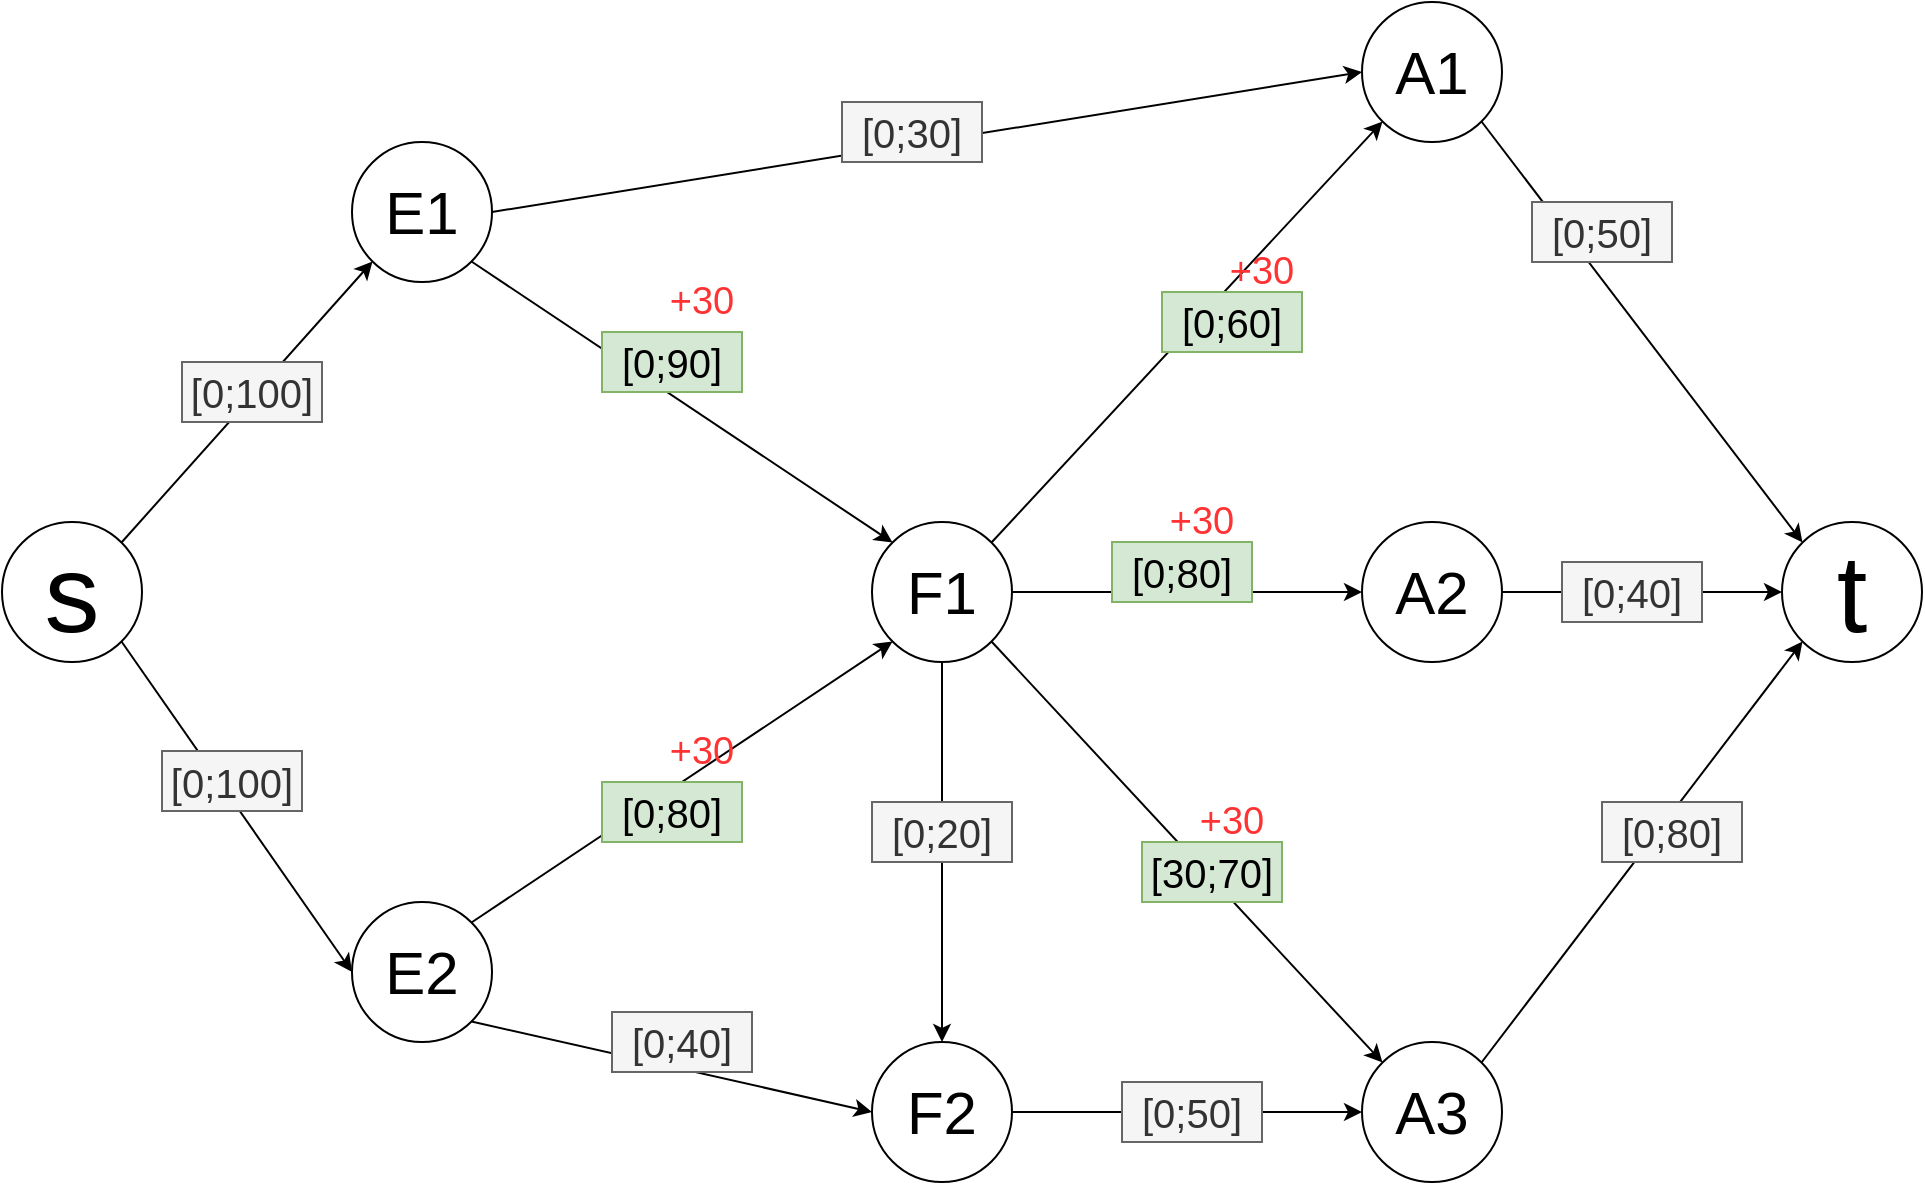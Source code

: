 <mxfile version="10.6.7" type="github"><diagram id="Uwq04YmmD-hfQIoDuXeP" name="Page-1"><mxGraphModel dx="5334" dy="1131" grid="0" gridSize="10" guides="1" tooltips="1" connect="1" arrows="1" fold="1" page="1" pageScale="1" pageWidth="3300" pageHeight="4681" math="0" shadow="0"><root><mxCell id="0"/><mxCell id="1" parent="0"/><mxCell id="yJQ-YWaGbYzqiyntBcD0-47" style="edgeStyle=none;rounded=1;orthogonalLoop=1;jettySize=auto;html=1;exitX=1;exitY=0.5;exitDx=0;exitDy=0;entryX=0;entryY=0.5;entryDx=0;entryDy=0;" edge="1" parent="1" source="yJQ-YWaGbYzqiyntBcD0-4" target="yJQ-YWaGbYzqiyntBcD0-9"><mxGeometry relative="1" as="geometry"/></mxCell><mxCell id="yJQ-YWaGbYzqiyntBcD0-4" value="&lt;font style=&quot;font-size: 30px&quot;&gt;A2&lt;/font&gt;" style="ellipse;whiteSpace=wrap;html=1;aspect=fixed;" vertex="1" parent="1"><mxGeometry x="-1505" y="672" width="70" height="70" as="geometry"/></mxCell><mxCell id="yJQ-YWaGbYzqiyntBcD0-32" style="edgeStyle=none;rounded=1;orthogonalLoop=1;jettySize=auto;html=1;exitX=1;exitY=0.5;exitDx=0;exitDy=0;" edge="1" parent="1" source="yJQ-YWaGbYzqiyntBcD0-7" target="yJQ-YWaGbYzqiyntBcD0-4"><mxGeometry relative="1" as="geometry"/></mxCell><mxCell id="yJQ-YWaGbYzqiyntBcD0-39" style="edgeStyle=none;rounded=1;orthogonalLoop=1;jettySize=auto;html=1;exitX=1;exitY=1;exitDx=0;exitDy=0;entryX=0;entryY=0;entryDx=0;entryDy=0;" edge="1" parent="1" source="yJQ-YWaGbYzqiyntBcD0-7" target="yJQ-YWaGbYzqiyntBcD0-11"><mxGeometry relative="1" as="geometry"/></mxCell><mxCell id="yJQ-YWaGbYzqiyntBcD0-41" style="edgeStyle=none;rounded=1;orthogonalLoop=1;jettySize=auto;html=1;exitX=0.5;exitY=1;exitDx=0;exitDy=0;entryX=0.5;entryY=0;entryDx=0;entryDy=0;" edge="1" parent="1" source="yJQ-YWaGbYzqiyntBcD0-7" target="yJQ-YWaGbYzqiyntBcD0-12"><mxGeometry relative="1" as="geometry"/></mxCell><mxCell id="yJQ-YWaGbYzqiyntBcD0-45" style="edgeStyle=none;rounded=1;orthogonalLoop=1;jettySize=auto;html=1;exitX=1;exitY=0;exitDx=0;exitDy=0;entryX=0;entryY=1;entryDx=0;entryDy=0;" edge="1" parent="1" source="yJQ-YWaGbYzqiyntBcD0-7" target="yJQ-YWaGbYzqiyntBcD0-10"><mxGeometry relative="1" as="geometry"/></mxCell><mxCell id="yJQ-YWaGbYzqiyntBcD0-7" value="&lt;font style=&quot;font-size: 30px&quot;&gt;F1&lt;/font&gt;" style="ellipse;whiteSpace=wrap;html=1;aspect=fixed;" vertex="1" parent="1"><mxGeometry x="-1750" y="672" width="70" height="70" as="geometry"/></mxCell><mxCell id="yJQ-YWaGbYzqiyntBcD0-50" style="edgeStyle=none;rounded=1;orthogonalLoop=1;jettySize=auto;html=1;exitX=1;exitY=0;exitDx=0;exitDy=0;entryX=0;entryY=1;entryDx=0;entryDy=0;" edge="1" parent="1" source="yJQ-YWaGbYzqiyntBcD0-8" target="yJQ-YWaGbYzqiyntBcD0-14"><mxGeometry relative="1" as="geometry"/></mxCell><mxCell id="yJQ-YWaGbYzqiyntBcD0-8" value="&lt;font style=&quot;font-size: 55px&quot;&gt;s&lt;/font&gt;" style="ellipse;whiteSpace=wrap;html=1;aspect=fixed;" vertex="1" parent="1"><mxGeometry x="-2185" y="672" width="70" height="70" as="geometry"/></mxCell><mxCell id="yJQ-YWaGbYzqiyntBcD0-9" value="&lt;font style=&quot;font-size: 55px&quot;&gt;t&lt;/font&gt;" style="ellipse;whiteSpace=wrap;html=1;aspect=fixed;" vertex="1" parent="1"><mxGeometry x="-1295" y="672" width="70" height="70" as="geometry"/></mxCell><mxCell id="yJQ-YWaGbYzqiyntBcD0-46" style="edgeStyle=none;rounded=1;orthogonalLoop=1;jettySize=auto;html=1;exitX=1;exitY=1;exitDx=0;exitDy=0;entryX=0;entryY=0;entryDx=0;entryDy=0;" edge="1" parent="1" source="yJQ-YWaGbYzqiyntBcD0-10" target="yJQ-YWaGbYzqiyntBcD0-9"><mxGeometry relative="1" as="geometry"/></mxCell><mxCell id="yJQ-YWaGbYzqiyntBcD0-10" value="&lt;font style=&quot;font-size: 30px&quot;&gt;A1&lt;/font&gt;" style="ellipse;whiteSpace=wrap;html=1;aspect=fixed;" vertex="1" parent="1"><mxGeometry x="-1505" y="412" width="70" height="70" as="geometry"/></mxCell><mxCell id="yJQ-YWaGbYzqiyntBcD0-48" style="edgeStyle=none;rounded=1;orthogonalLoop=1;jettySize=auto;html=1;exitX=1;exitY=0;exitDx=0;exitDy=0;entryX=0;entryY=1;entryDx=0;entryDy=0;" edge="1" parent="1" source="yJQ-YWaGbYzqiyntBcD0-11" target="yJQ-YWaGbYzqiyntBcD0-9"><mxGeometry relative="1" as="geometry"/></mxCell><mxCell id="yJQ-YWaGbYzqiyntBcD0-11" value="&lt;font style=&quot;font-size: 30px&quot;&gt;A3&lt;/font&gt;" style="ellipse;whiteSpace=wrap;html=1;aspect=fixed;" vertex="1" parent="1"><mxGeometry x="-1505" y="932" width="70" height="70" as="geometry"/></mxCell><mxCell id="yJQ-YWaGbYzqiyntBcD0-40" style="edgeStyle=none;rounded=1;orthogonalLoop=1;jettySize=auto;html=1;exitX=1;exitY=0.5;exitDx=0;exitDy=0;" edge="1" parent="1" source="yJQ-YWaGbYzqiyntBcD0-12" target="yJQ-YWaGbYzqiyntBcD0-11"><mxGeometry relative="1" as="geometry"/></mxCell><mxCell id="yJQ-YWaGbYzqiyntBcD0-12" value="&lt;font style=&quot;font-size: 30px&quot;&gt;F2&lt;/font&gt;" style="ellipse;whiteSpace=wrap;html=1;aspect=fixed;" vertex="1" parent="1"><mxGeometry x="-1750" y="932" width="70" height="70" as="geometry"/></mxCell><mxCell id="yJQ-YWaGbYzqiyntBcD0-30" style="edgeStyle=none;rounded=1;orthogonalLoop=1;jettySize=auto;html=1;exitX=1;exitY=0;exitDx=0;exitDy=0;entryX=0;entryY=1;entryDx=0;entryDy=0;" edge="1" parent="1" source="yJQ-YWaGbYzqiyntBcD0-13" target="yJQ-YWaGbYzqiyntBcD0-7"><mxGeometry relative="1" as="geometry"><mxPoint x="-1745" y="712" as="targetPoint"/></mxGeometry></mxCell><mxCell id="yJQ-YWaGbYzqiyntBcD0-31" style="edgeStyle=none;rounded=1;orthogonalLoop=1;jettySize=auto;html=1;exitX=1;exitY=1;exitDx=0;exitDy=0;entryX=0;entryY=0.5;entryDx=0;entryDy=0;" edge="1" parent="1" source="yJQ-YWaGbYzqiyntBcD0-13" target="yJQ-YWaGbYzqiyntBcD0-12"><mxGeometry relative="1" as="geometry"/></mxCell><mxCell id="yJQ-YWaGbYzqiyntBcD0-13" value="&lt;font style=&quot;font-size: 30px&quot;&gt;E2&lt;/font&gt;" style="ellipse;whiteSpace=wrap;html=1;aspect=fixed;" vertex="1" parent="1"><mxGeometry x="-2010" y="862" width="70" height="70" as="geometry"/></mxCell><mxCell id="yJQ-YWaGbYzqiyntBcD0-29" style="edgeStyle=none;rounded=1;orthogonalLoop=1;jettySize=auto;html=1;exitX=1;exitY=1;exitDx=0;exitDy=0;entryX=0;entryY=0;entryDx=0;entryDy=0;" edge="1" parent="1" source="yJQ-YWaGbYzqiyntBcD0-14" target="yJQ-YWaGbYzqiyntBcD0-7"><mxGeometry relative="1" as="geometry"><mxPoint x="-1825" y="517.529" as="targetPoint"/></mxGeometry></mxCell><mxCell id="yJQ-YWaGbYzqiyntBcD0-44" style="edgeStyle=none;rounded=1;orthogonalLoop=1;jettySize=auto;html=1;exitX=1;exitY=0.5;exitDx=0;exitDy=0;entryX=0;entryY=0.5;entryDx=0;entryDy=0;" edge="1" parent="1" source="yJQ-YWaGbYzqiyntBcD0-14" target="yJQ-YWaGbYzqiyntBcD0-10"><mxGeometry relative="1" as="geometry"/></mxCell><mxCell id="yJQ-YWaGbYzqiyntBcD0-14" value="&lt;font style=&quot;font-size: 30px&quot;&gt;E1&lt;/font&gt;" style="ellipse;whiteSpace=wrap;html=1;aspect=fixed;" vertex="1" parent="1"><mxGeometry x="-2010" y="482" width="70" height="70" as="geometry"/></mxCell><mxCell id="yJQ-YWaGbYzqiyntBcD0-25" value="" style="endArrow=classic;html=1;exitX=1;exitY=1;exitDx=0;exitDy=0;entryX=0;entryY=0.5;entryDx=0;entryDy=0;" edge="1" parent="1" source="yJQ-YWaGbYzqiyntBcD0-8" target="yJQ-YWaGbYzqiyntBcD0-13"><mxGeometry width="50" height="50" relative="1" as="geometry"><mxPoint x="-2185" y="1072" as="sourcePoint"/><mxPoint x="-2135" y="1022" as="targetPoint"/></mxGeometry></mxCell><mxCell id="yJQ-YWaGbYzqiyntBcD0-51" value="&lt;font style=&quot;font-size: 20px&quot;&gt;[0;100]&lt;/font&gt;" style="text;html=1;strokeColor=#666666;fillColor=#f5f5f5;align=center;verticalAlign=middle;whiteSpace=wrap;rounded=0;fontColor=#333333;" vertex="1" parent="1"><mxGeometry x="-2095" y="592" width="70" height="30" as="geometry"/></mxCell><mxCell id="yJQ-YWaGbYzqiyntBcD0-53" value="&lt;font style=&quot;font-size: 20px&quot;&gt;[0;100]&lt;/font&gt;" style="text;html=1;strokeColor=#666666;fillColor=#f5f5f5;align=center;verticalAlign=middle;whiteSpace=wrap;rounded=0;fontColor=#333333;" vertex="1" parent="1"><mxGeometry x="-2105" y="786.5" width="70" height="30" as="geometry"/></mxCell><mxCell id="yJQ-YWaGbYzqiyntBcD0-54" value="&lt;font style=&quot;font-size: 20px&quot;&gt;[0;90]&lt;/font&gt;" style="text;html=1;strokeColor=#82b366;fillColor=#d5e8d4;align=center;verticalAlign=middle;whiteSpace=wrap;rounded=0;" vertex="1" parent="1"><mxGeometry x="-1885" y="577" width="70" height="30" as="geometry"/></mxCell><mxCell id="yJQ-YWaGbYzqiyntBcD0-55" value="&lt;font style=&quot;font-size: 20px&quot;&gt;[0;20]&lt;/font&gt;" style="text;html=1;strokeColor=#666666;fillColor=#f5f5f5;align=center;verticalAlign=middle;whiteSpace=wrap;rounded=0;fontColor=#333333;" vertex="1" parent="1"><mxGeometry x="-1750" y="812" width="70" height="30" as="geometry"/></mxCell><mxCell id="yJQ-YWaGbYzqiyntBcD0-56" value="&lt;font style=&quot;font-size: 20px&quot;&gt;[0;40]&lt;/font&gt;" style="text;html=1;strokeColor=#666666;fillColor=#f5f5f5;align=center;verticalAlign=middle;whiteSpace=wrap;rounded=0;fontColor=#333333;" vertex="1" parent="1"><mxGeometry x="-1880" y="917" width="70" height="30" as="geometry"/></mxCell><mxCell id="yJQ-YWaGbYzqiyntBcD0-58" value="&lt;font style=&quot;font-size: 20px&quot;&gt;[0;80]&lt;/font&gt;" style="text;html=1;strokeColor=#82b366;fillColor=#d5e8d4;align=center;verticalAlign=middle;whiteSpace=wrap;rounded=0;" vertex="1" parent="1"><mxGeometry x="-1885" y="802" width="70" height="30" as="geometry"/></mxCell><mxCell id="yJQ-YWaGbYzqiyntBcD0-59" value="&lt;font style=&quot;font-size: 20px&quot;&gt;[0;50]&lt;/font&gt;" style="text;html=1;strokeColor=#666666;fillColor=#f5f5f5;align=center;verticalAlign=middle;whiteSpace=wrap;rounded=0;fontColor=#333333;" vertex="1" parent="1"><mxGeometry x="-1625" y="952" width="70" height="30" as="geometry"/></mxCell><mxCell id="yJQ-YWaGbYzqiyntBcD0-63" value="&lt;font style=&quot;font-size: 20px&quot;&gt;[0;40]&lt;/font&gt;" style="text;html=1;align=center;verticalAlign=middle;whiteSpace=wrap;rounded=0;fillColor=#f5f5f5;strokeColor=#666666;fontColor=#333333;" vertex="1" parent="1"><mxGeometry x="-1405" y="692" width="70" height="30" as="geometry"/></mxCell><mxCell id="yJQ-YWaGbYzqiyntBcD0-64" value="&lt;font style=&quot;font-size: 20px&quot;&gt;[0;50]&lt;/font&gt;" style="text;html=1;align=center;verticalAlign=middle;whiteSpace=wrap;rounded=0;fillColor=#f5f5f5;strokeColor=#666666;fontColor=#333333;" vertex="1" parent="1"><mxGeometry x="-1420" y="512" width="70" height="30" as="geometry"/></mxCell><mxCell id="yJQ-YWaGbYzqiyntBcD0-65" value="&lt;font style=&quot;font-size: 20px&quot;&gt;[30;70]&lt;/font&gt;" style="text;html=1;strokeColor=#82b366;fillColor=#d5e8d4;align=center;verticalAlign=middle;whiteSpace=wrap;rounded=0;" vertex="1" parent="1"><mxGeometry x="-1615" y="832" width="70" height="30" as="geometry"/></mxCell><mxCell id="yJQ-YWaGbYzqiyntBcD0-66" value="&lt;font style=&quot;font-size: 20px&quot;&gt;[0;80]&lt;/font&gt;" style="text;html=1;strokeColor=#82b366;fillColor=#d5e8d4;align=center;verticalAlign=middle;whiteSpace=wrap;rounded=0;" vertex="1" parent="1"><mxGeometry x="-1630" y="682" width="70" height="30" as="geometry"/></mxCell><mxCell id="yJQ-YWaGbYzqiyntBcD0-67" value="&lt;font style=&quot;font-size: 20px&quot;&gt;[0;30]&lt;/font&gt;" style="text;html=1;strokeColor=#666666;fillColor=#f5f5f5;align=center;verticalAlign=middle;whiteSpace=wrap;rounded=0;fontColor=#333333;" vertex="1" parent="1"><mxGeometry x="-1765" y="462" width="70" height="30" as="geometry"/></mxCell><mxCell id="yJQ-YWaGbYzqiyntBcD0-69" value="&lt;font style=&quot;font-size: 20px&quot;&gt;[0;80]&lt;/font&gt;" style="text;html=1;align=center;verticalAlign=middle;whiteSpace=wrap;rounded=0;fillColor=#f5f5f5;strokeColor=#666666;fontColor=#333333;" vertex="1" parent="1"><mxGeometry x="-1385" y="812" width="70" height="30" as="geometry"/></mxCell><mxCell id="yJQ-YWaGbYzqiyntBcD0-71" value="&lt;font style=&quot;font-size: 20px&quot;&gt;[0;60]&lt;/font&gt;" style="text;html=1;strokeColor=#82b366;fillColor=#d5e8d4;align=center;verticalAlign=middle;whiteSpace=wrap;rounded=0;" vertex="1" parent="1"><mxGeometry x="-1605" y="557" width="70" height="30" as="geometry"/></mxCell><mxCell id="yJQ-YWaGbYzqiyntBcD0-76" value="&lt;font style=&quot;font-size: 19px&quot; color=&quot;#FF3333&quot;&gt;+30&lt;/font&gt;" style="text;html=1;strokeColor=none;fillColor=none;align=center;verticalAlign=middle;whiteSpace=wrap;rounded=0;" vertex="1" parent="1"><mxGeometry x="-1855" y="776.5" width="40" height="20" as="geometry"/></mxCell><mxCell id="yJQ-YWaGbYzqiyntBcD0-77" value="&lt;font style=&quot;font-size: 19px&quot; color=&quot;#FF3333&quot;&gt;+30&lt;/font&gt;" style="text;html=1;strokeColor=none;fillColor=none;align=center;verticalAlign=middle;whiteSpace=wrap;rounded=0;" vertex="1" parent="1"><mxGeometry x="-1855" y="552" width="40" height="20" as="geometry"/></mxCell><mxCell id="yJQ-YWaGbYzqiyntBcD0-78" value="&lt;font style=&quot;font-size: 19px&quot; color=&quot;#FF3333&quot;&gt;+30&lt;/font&gt;" style="text;html=1;strokeColor=none;fillColor=none;align=center;verticalAlign=middle;whiteSpace=wrap;rounded=0;" vertex="1" parent="1"><mxGeometry x="-1590" y="812" width="40" height="20" as="geometry"/></mxCell><mxCell id="yJQ-YWaGbYzqiyntBcD0-83" value="&lt;font style=&quot;font-size: 19px&quot; color=&quot;#FF3333&quot;&gt;+30&lt;/font&gt;" style="text;html=1;strokeColor=none;fillColor=none;align=center;verticalAlign=middle;whiteSpace=wrap;rounded=0;" vertex="1" parent="1"><mxGeometry x="-1605" y="662" width="40" height="20" as="geometry"/></mxCell><mxCell id="yJQ-YWaGbYzqiyntBcD0-88" value="&lt;font style=&quot;font-size: 19px&quot; color=&quot;#FF3333&quot;&gt;+30&lt;/font&gt;" style="text;html=1;strokeColor=none;fillColor=none;align=center;verticalAlign=middle;whiteSpace=wrap;rounded=0;" vertex="1" parent="1"><mxGeometry x="-1575" y="537" width="40" height="20" as="geometry"/></mxCell></root></mxGraphModel></diagram></mxfile>